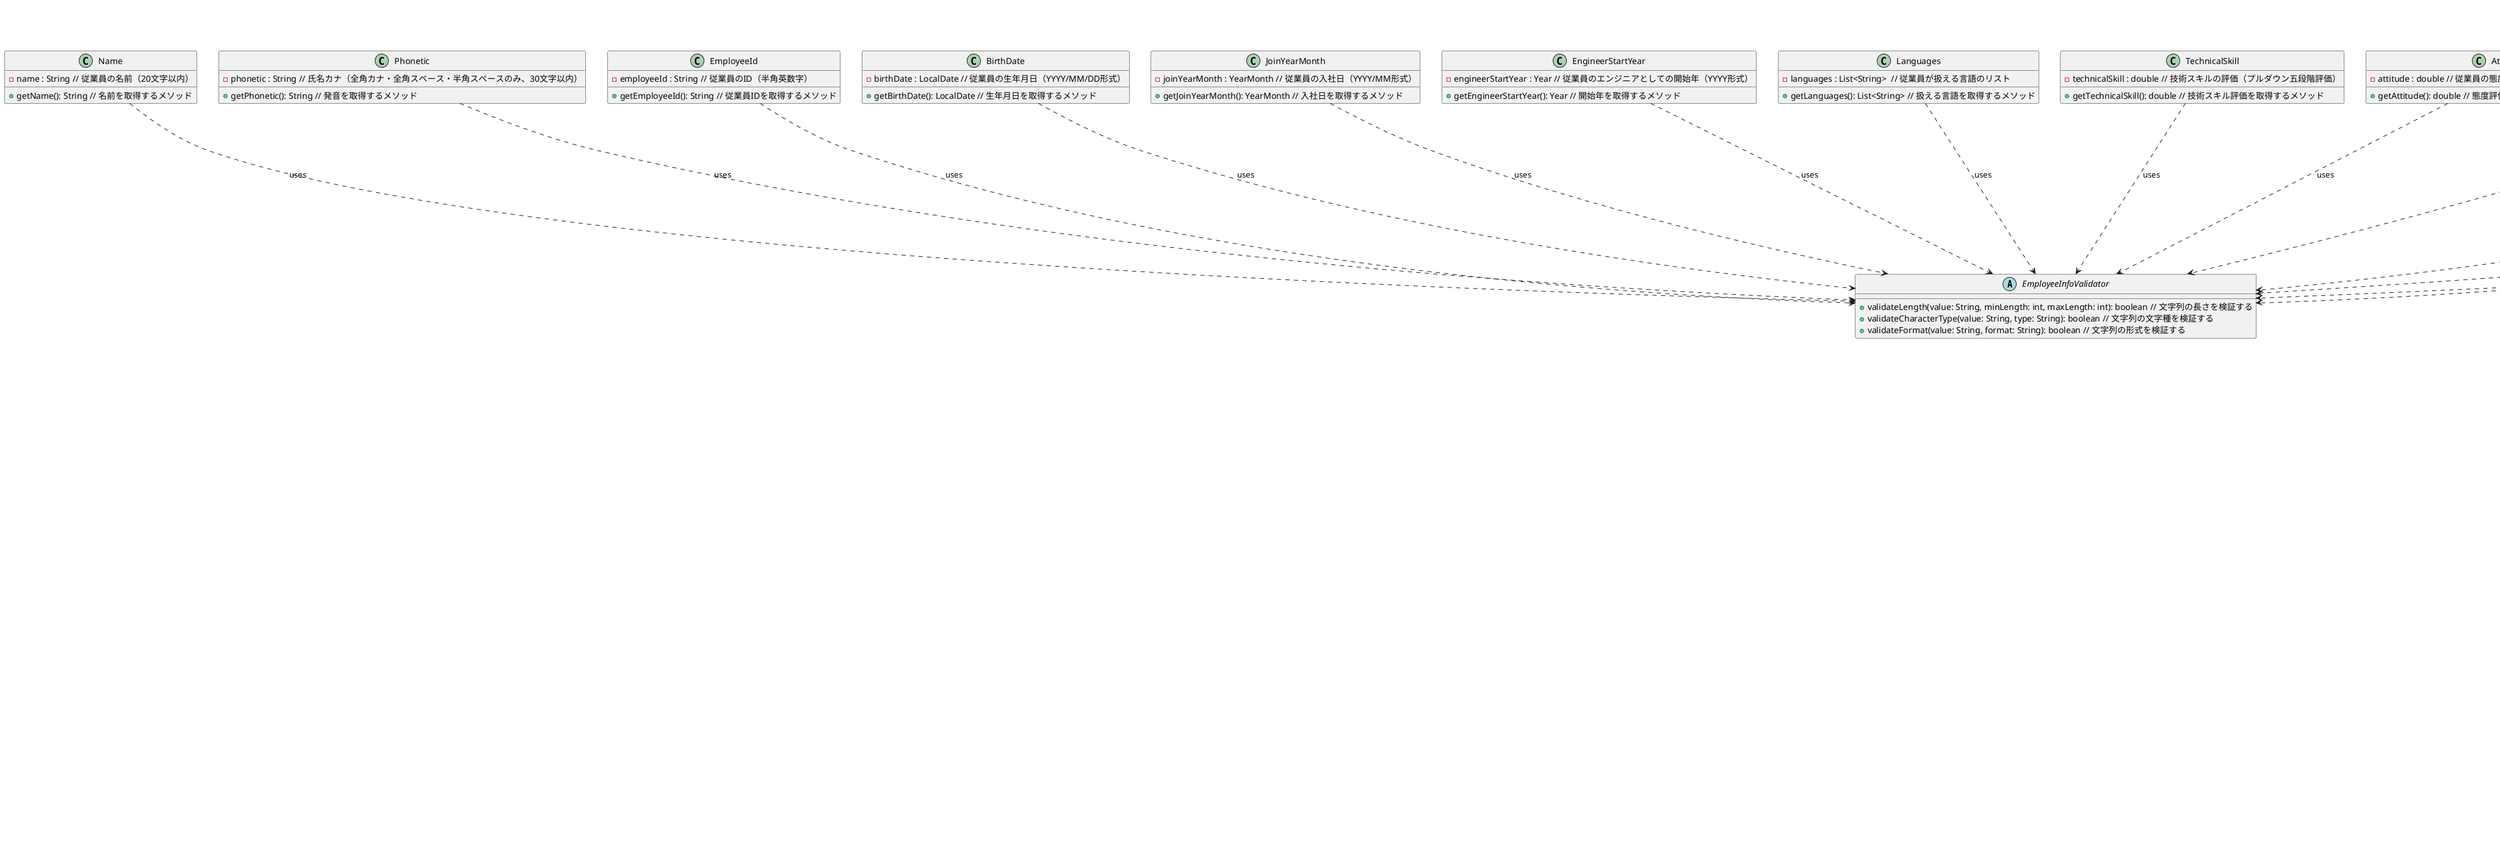 @startuml ClassDiagram

' 入力データの検証を行うクラス
abstract class EmployeeInfoValidator {
+ validateLength(value: String, minLength: int, maxLength: int): boolean // 文字列の長さを検証する
+ validateCharacterType(value: String, type: String): boolean // 文字列の文字種を検証する
+ validateFormat(value: String, format: String): boolean // 文字列の形式を検証する
}

' 従業員の名前を管理するクラス。
class Name {
- name : String // 従業員の名前（20文字以内）
+ getName(): String // 名前を取得するメソッド
}

' 従業員のフリガナを管理するクラス。
class Phonetic {
- phonetic : String // 氏名カナ（全角カナ・全角スペース・半角スペースのみ、30文字以内）
+ getPhonetic(): String // 発音を取得するメソッド
}

' 従業員のIDを管理するクラス。
class EmployeeId {
- employeeId : String // 従業員のID（半角英数字）
+ getEmployeeId(): String // 従業員IDを取得するメソッド
}

' 従業員の生年月日を管理するクラス。
class BirthDate {
- birthDate : LocalDate // 従業員の生年月日（YYYY/MM/DD形式）
+ getBirthDate(): LocalDate // 生年月日を取得するメソッド
}

' 従業員の入社日を管理するクラス。
class JoinYearMonth {
- joinYearMonth : YearMonth // 従業員の入社日（YYYY/MM形式）
+ getJoinYearMonth(): YearMonth // 入社日を取得するメソッド
}


' 従業員のエンジニアとしての開始年を管理するクラス。
class EngineerStartYear {
- engineerStartYear : Year // 従業員のエンジニアとしての開始年（YYYY形式）
+ getEngineerStartYear(): Year // 開始年を取得するメソッド
}

' 従業員が扱える言語のリストを管理するクラス。
class Languages {
- languages : List<String>  // 従業員が扱える言語のリスト
+ getLanguages(): List<String> // 扱える言語を取得するメソッド
}

' 従業員の技術スキルを評価するクラス。
class TechnicalSkill {
- technicalSkill : double // 技術スキルの評価（プルダウン五段階評価）
+ getTechnicalSkill(): double // 技術スキル評価を取得するメソッド
}

' 従業員の態度を評価するクラス。
class Attitude {
- attitude : double // 従業員の態度評価（プルダウン五段階評価）
+ getAttitude(): double // 態度評価を取得するメソッド
}

' 従業員のコミュニケーションスキルを評価するクラス。
class CommunicationSkill {
- communicationSkill : double // コミュニケーションスキルの評価（プルダウン五段階評価）
+ getCommunicationSkill(): double // コミュニケーションスキル評価を取得するメソッド
}

' 従業員のリーダーシップを評価するクラス。
class Leadership {
- leadership : double // リーダーシップ評価（プルダウン五段階評価）
+ getLeadership(): double // リーダーシップ評価を取得するメソッド
}

' 従業員の経歴情報を管理するクラス。
class Career {
- career : String // 従業員の経歴情報（改行可能、500文字以内）
+ getCareer(): String // 経歴情報を取得するメソッド
}

' 従業員の研修履歴を管理するクラス。
class TrainingHistory {
- trainingHistory : String // 従業員の研修履歴（改行可能、500文字以内）
+ getTrainingHistory(): String // 研修履歴を取得するメソッド
}

' 従業員に関する備考を管理するクラス。
class Remarks {
- remarks : String // 従業員に関する備考（改行可能、500文字以内）
+ getRemarks(): String // 備考を取得するメソッド
}

' 従業員の情報を管理するクラス。
class EmployeeInfo {
- employeeId : EmployeeId // 従業員ID
- name : Name // 従業員の名前
- phonetic : Phonetic // 従業員の発音
- birthDate : BirthDate // 生年月日
- joinDate : JoinDate // 入社日
- engineerStartYear : EngineerStartYear // エンジニアとしての開始年
- languages : Languages // 扱える言語
- technicalSkill : TechnicalSkill // 技術スキル
- attitude : Attitude // 態度
- communicationSkill : CommunicationSkill // コミュニケーションスキル
- leadership : Leadership // リーダーシップ
- career : Career // 経歴情報
- trainingHistory : TrainingHistory // 研修履歴
- remarks : Remarks // 備考

+ EmployeeInfo(employeeId: EmployeeId, name: Name, phonetic: Phonetic, birthDate: BirthDate, joinDate: JoinDate, engineerStartYear: EngineerStartYear, languages: Languages, technicalSkill: TechnicalSkill, attitude: Attitude, communicationSkill: CommunicationSkill, leadership: Leadership, career: Career, trainingHistory: TrainingHistory, remarks: Remarks) // コンストラクタ
+ toString(): String // オブジェクトの文字列表現を返すためのメソッド
}

' 従業員情報を管理するクラス。
class EmployeeManager {
- employeeList: List<EmployeeInfo>  // 従業員情報のリスト
}

' 新しい従業員を追加するクラス。
class EmployeeAdder {
+ addEmployee(emp: EmployeeInfo): boolean // 新しい従業員を追加するメソッド
}

' 従業員情報を編集するクラス。
class EmployeeEditor {
+ editEmployee(emp: EmployeeInfo): boolean // 従業員情報を編集するメソッド
}

' 従業員を削除するクラス。
class EmployeeDeleter {
+ deleteEmployee(emp: EmployeeInfo): boolean // 従業員を削除するメソッド
}

' CSVファイルの読み書きを行うクラス。
class CSVHandler {
+ readCSV(file: File): List<EmployeeInfo> // CSVファイルから従業員情報を読み込むメソッド
+ writeCSV(employeeList: List<EmployeeInfo>, file: File): boolean // 従業員情報をCSVファイルに書き込むメソッド
}

' ログを管理するクラス。
class EmployeeInfoLogger {
- LOG_FOLDER : String // ログを保存するフォルダのパス
+ createLogFolder(): void // ログフォルダを作成するメソッド
+ logException(exception: Exception): void // 例外をログに記録するメソッド
+ logOutput(message: String): void // 操作の結果をログに記録するメソッド
}

' エラーハンドリングを行うクラス。
class ErrorHandler {
- logger : EmployeeInfoLogger // EmployeeInfoLogger インスタンス
+ handleError(errorMessage: String): void // エラーメッセージを処理するメソッド
+ logException(exception: Exception): void // 例外をログに記録するメソッド
}

' 検索条件を保持するクラス。
class SortCriteria {
- searchCriteria : Map<String, String> // 検索条件を保持するマップ
+ keywordSearch(): void // キーワードによる検索を実行するメソッド
+ filterSearch(): void // フィルタによる検索を実行するメソッド
}

' ソート条件を保持するクラス。
class SearchCriteria {
- sortCriteria : Map<String, Boolean> // ソート条件を保持するマップ
+ sortByEmployeeId(): void // 従業員IDでソートするメソッド
+ sortByName(): void // 名前でソートするメソッド
+ sortByAge(): void // 年齢でソートするメソッド
+ sortByYears(): void // 経験年数でソートするメソッド
}

' 従業員情報を表示するUIクラス。
class ListViewUI {
- employeeTable : JTable // 従業員情報を表示するテーブル
- searchBox : JTextField // 検索ボックス
- deleteButton : JButton // 削除ボタン
- csvExportButton : JButton // CSVエクスポートボタン
- addButton : JButton // 従業員追加ボタン

+ displayEmployees(): void // 従業員情報を表示するメソッド
+ showDeleteDialog(): void // 削除確認ダイアログを表示するメソッド
+ showCSVExportDialog(): void // CSVエクスポート確認ダイアログを表示するメソッド
+ keywordSearch(): void // キーワードに基づいて従業員情報を検索するメソッド
+ filterSearch(): void // 特定の条件に基づいて従業員情報を絞り込むメソッド
}

' 従業員の詳細情報を表示するUIクラス。
class DetailViewUI {
- employeeInfoTable : JTable // 従業員の詳細情報を表示するテーブル
- editButton : JButton // 編集ボタン
- deleteButton : JButton // 削除ボタン
- backButton : JButton // 一覧画面に戻るボタン

+ displayDetail(): void // 詳細情報を表示するメソッド
+ showDeleteDialog(): void // 削除確認ダイアログを表示するメソッド
}

' 従業員情報を追加・編集するUIクラス。
class AddEditUI {
- inputForm : JPanel // 入力フォーム
- saveButton : JButton // 保存ボタン
- cancelButton : JButton // キャンセルボタン

+ inputEmployeeInfo(): void // 従業員情報を入力するメソッド
+ showDiscardDialog(): void // 入力内容を捨てるか確認するダイアログを表示するメソッド
}

' CSVファイルの操作を行うUIクラス。
class CSVUI {
- templateButton : JButton // テンプレートダウンロードボタン
- uploadButton : JButton // CSVアップロードボタン
- confirmButton : JButton // 確認ボタン
- backButton : JButton // 戻るボタン

+ downloadTemplate(): void // テンプレートをダウンロードするメソッド
+ uploadCSV(): void // CSVファイルをアップロードするメソッド
+ showConfirmDialog(): void // 確認ダイアログを表示するメソッド
}

' エラーハンドリングと検索・ソートクラスの関係
ListViewUI --> ErrorHandler : uses
ListViewUI --> SortCriteria : uses
ListViewUI --> SearchCriteria : uses

' クラス間の関係
EmployeeManager --> EmployeeAdder : uses
EmployeeManager --> EmployeeEditor : uses
EmployeeManager --> EmployeeDeleter : uses
ListViewUI --> EmployeeManager : manages
DetailViewUI --> EmployeeInfo : displays
AddEditUI --> EmployeeInfo : edits
CSVUI --> CSVHandler : uses
EmployeeManager --> CSVHandler : uses

' EmployeeInfoLoggerクラスの依存関係
EmployeeManager ..> EmployeeInfoLogger : uses
CSVHandler ..> EmployeeInfoLogger : uses
ErrorHandler ..> EmployeeInfoLogger : uses


' バリデーションクラスとの関係
Name ..> EmployeeInfoValidator : uses
Phonetic ..> EmployeeInfoValidator : uses
EmployeeId ..> EmployeeInfoValidator : uses
BirthDate ..> EmployeeInfoValidator : uses
EngineerStartYear ..> EmployeeInfoValidator : uses
Languages ..> EmployeeInfoValidator : uses
TechnicalSkill ..> EmployeeInfoValidator : uses
Attitude ..> EmployeeInfoValidator : uses
CommunicationSkill ..> EmployeeInfoValidator : uses
Leadership ..> EmployeeInfoValidator : uses
Career ..> EmployeeInfoValidator : uses
TrainingHistory ..> EmployeeInfoValidator : uses
Remarks ..> EmployeeInfoValidator : uses
JoinYearMonth ..> EmployeeInfoValidator : uses

' SortCriteriaとSearchCriteriaの関係
SortCriteria ..> EmployeeManager : uses
SearchCriteria ..> EmployeeManager : uses

@enduml